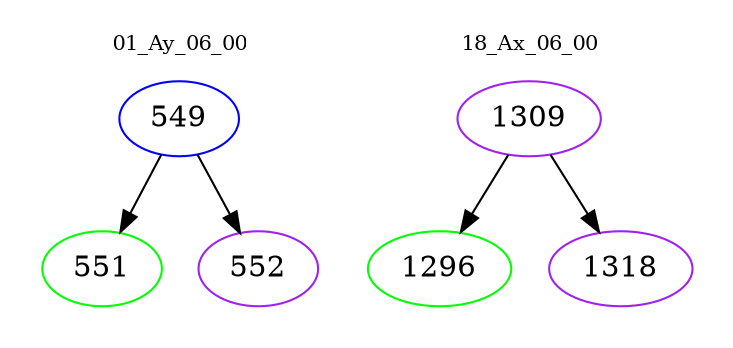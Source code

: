 digraph{
subgraph cluster_0 {
color = white
label = "01_Ay_06_00";
fontsize=10;
T0_549 [label="549", color="blue"]
T0_549 -> T0_551 [color="black"]
T0_551 [label="551", color="green"]
T0_549 -> T0_552 [color="black"]
T0_552 [label="552", color="purple"]
}
subgraph cluster_1 {
color = white
label = "18_Ax_06_00";
fontsize=10;
T1_1309 [label="1309", color="purple"]
T1_1309 -> T1_1296 [color="black"]
T1_1296 [label="1296", color="green"]
T1_1309 -> T1_1318 [color="black"]
T1_1318 [label="1318", color="purple"]
}
}
